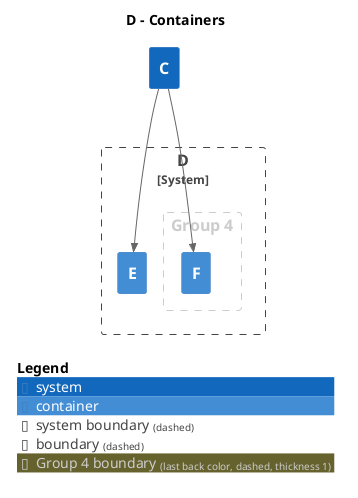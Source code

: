 @startuml
set separator none
title D - Containers

top to bottom direction

!include <C4/C4>
!include <C4/C4_Context>
!include <C4/C4_Container>

System(C, "C", $descr="", $tags="", $link="")

System_Boundary("D_boundary", "D", $tags="") {
  AddBoundaryTag("Group 4", $borderColor="#cccccc", $fontColor="#cccccc", $borderStyle="dashed", $borderThickness="1")
  Boundary(group_1, "Group 4", $tags="Group 4") {
    Container(D.F, "F", $techn="", $descr="", $tags="", $link="")
  }

  Container(D.E, "E", $techn="", $descr="", $tags="", $link="")
}

Rel(C, D.E, "", $techn="", $tags="", $link="")
Rel(C, D.F, "", $techn="", $tags="", $link="")

SHOW_LEGEND(true)
@enduml